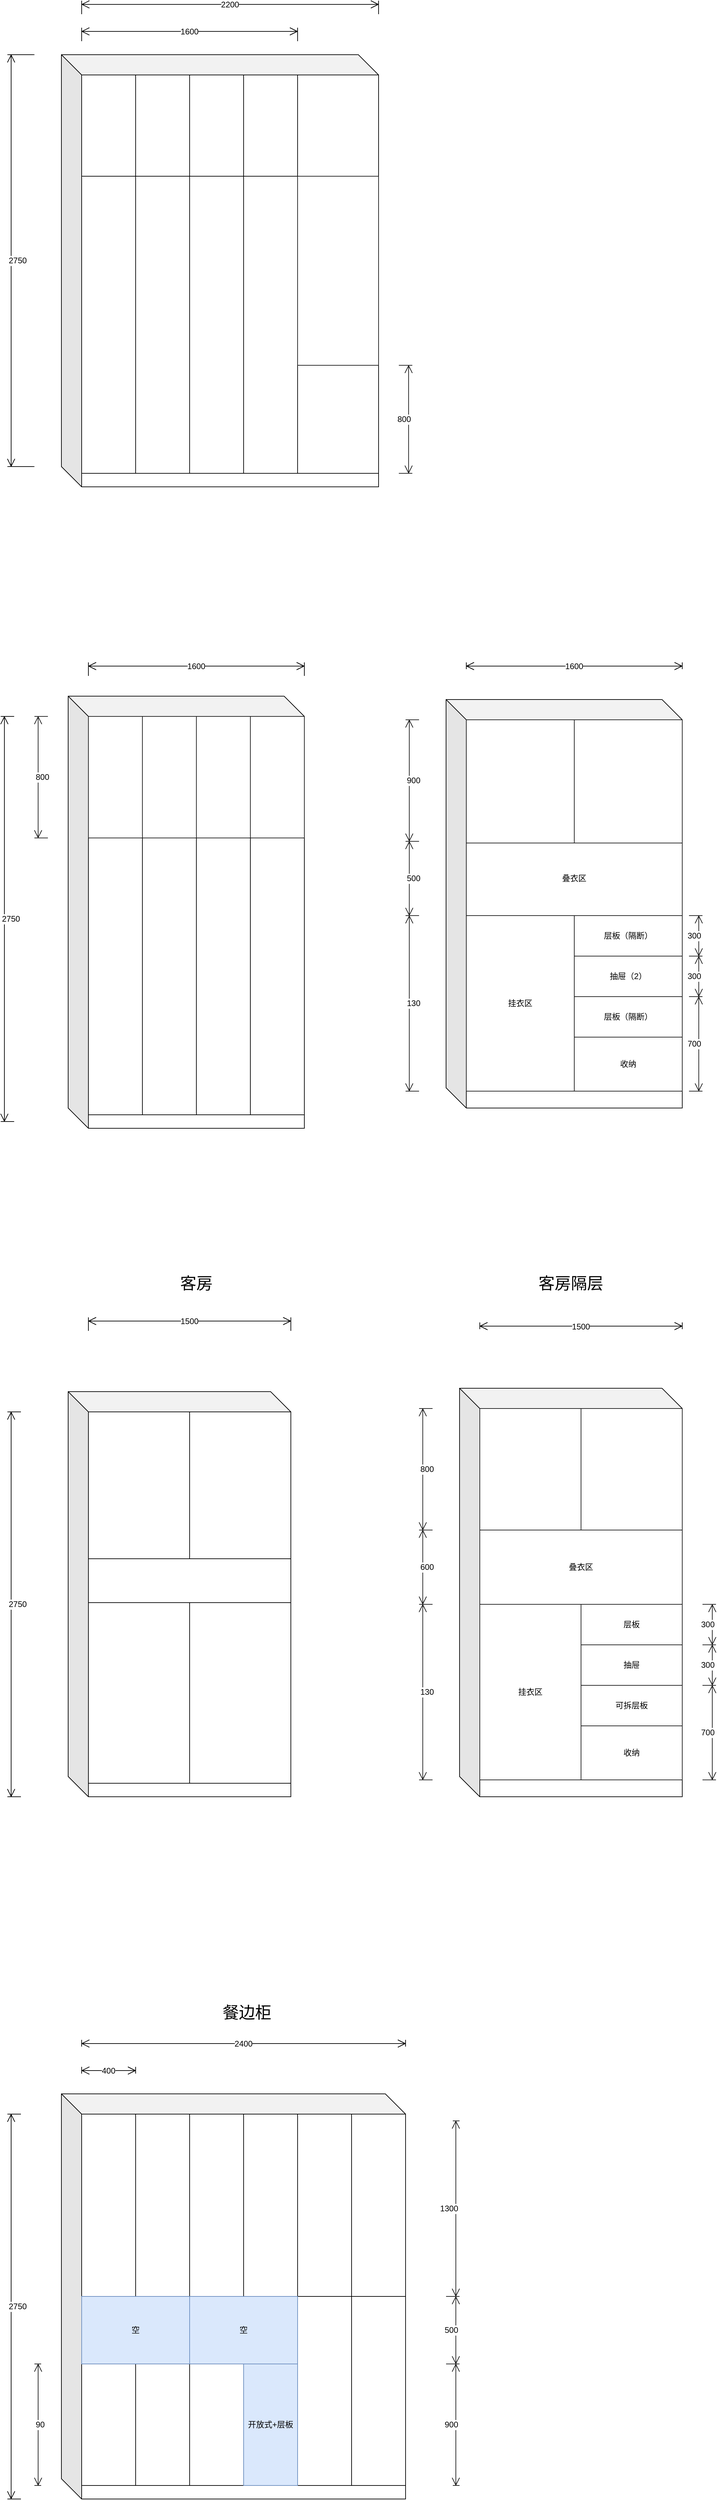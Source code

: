 <mxfile version="13.4.9" type="github">
  <diagram id="OUFotzu2nuJO9HsXuHpa" name="Page-1">
    <mxGraphModel dx="1977" dy="1125" grid="1" gridSize="10" guides="1" tooltips="1" connect="1" arrows="1" fold="1" page="1" pageScale="1" pageWidth="827" pageHeight="1169" math="0" shadow="0">
      <root>
        <mxCell id="0" />
        <mxCell id="1" parent="0" />
        <mxCell id="x0C-eYwyRsTy7gLF-6HN-1" value="" style="shape=cube;whiteSpace=wrap;html=1;boundedLbl=1;backgroundOutline=1;darkOpacity=0.05;darkOpacity2=0.1;size=30;" vertex="1" parent="1">
          <mxGeometry x="160" y="200" width="470" height="640" as="geometry" />
        </mxCell>
        <mxCell id="x0C-eYwyRsTy7gLF-6HN-5" value="" style="rounded=0;whiteSpace=wrap;html=1;" vertex="1" parent="1">
          <mxGeometry x="190" y="230" width="80" height="590" as="geometry" />
        </mxCell>
        <mxCell id="x0C-eYwyRsTy7gLF-6HN-9" value="" style="rounded=0;whiteSpace=wrap;html=1;" vertex="1" parent="1">
          <mxGeometry x="270" y="230" width="80" height="590" as="geometry" />
        </mxCell>
        <mxCell id="x0C-eYwyRsTy7gLF-6HN-10" value="" style="rounded=0;whiteSpace=wrap;html=1;" vertex="1" parent="1">
          <mxGeometry x="350" y="230" width="80" height="590" as="geometry" />
        </mxCell>
        <mxCell id="x0C-eYwyRsTy7gLF-6HN-11" value="" style="rounded=0;whiteSpace=wrap;html=1;" vertex="1" parent="1">
          <mxGeometry x="430" y="230" width="80" height="590" as="geometry" />
        </mxCell>
        <mxCell id="x0C-eYwyRsTy7gLF-6HN-12" value="" style="rounded=0;whiteSpace=wrap;html=1;" vertex="1" parent="1">
          <mxGeometry x="510" y="230" width="120" height="590" as="geometry" />
        </mxCell>
        <mxCell id="x0C-eYwyRsTy7gLF-6HN-15" value="" style="endArrow=none;html=1;" edge="1" parent="1">
          <mxGeometry width="50" height="50" relative="1" as="geometry">
            <mxPoint x="190" y="380" as="sourcePoint" />
            <mxPoint x="630" y="380" as="targetPoint" />
          </mxGeometry>
        </mxCell>
        <mxCell id="x0C-eYwyRsTy7gLF-6HN-19" value="" style="shape=cube;whiteSpace=wrap;html=1;boundedLbl=1;backgroundOutline=1;darkOpacity=0.05;darkOpacity2=0.1;size=30;" vertex="1" parent="1">
          <mxGeometry x="170" y="1150" width="350" height="640" as="geometry" />
        </mxCell>
        <mxCell id="x0C-eYwyRsTy7gLF-6HN-20" value="" style="rounded=0;whiteSpace=wrap;html=1;" vertex="1" parent="1">
          <mxGeometry x="200" y="1180" width="80" height="590" as="geometry" />
        </mxCell>
        <mxCell id="x0C-eYwyRsTy7gLF-6HN-21" value="" style="rounded=0;whiteSpace=wrap;html=1;" vertex="1" parent="1">
          <mxGeometry x="280" y="1180" width="80" height="590" as="geometry" />
        </mxCell>
        <mxCell id="x0C-eYwyRsTy7gLF-6HN-22" value="" style="rounded=0;whiteSpace=wrap;html=1;" vertex="1" parent="1">
          <mxGeometry x="360" y="1180" width="80" height="590" as="geometry" />
        </mxCell>
        <mxCell id="x0C-eYwyRsTy7gLF-6HN-23" value="" style="rounded=0;whiteSpace=wrap;html=1;" vertex="1" parent="1">
          <mxGeometry x="440" y="1180" width="80" height="590" as="geometry" />
        </mxCell>
        <mxCell id="x0C-eYwyRsTy7gLF-6HN-27" value="" style="shape=cube;whiteSpace=wrap;html=1;boundedLbl=1;backgroundOutline=1;darkOpacity=0.05;darkOpacity2=0.1;size=30;" vertex="1" parent="1">
          <mxGeometry x="170" y="2180" width="330" height="600" as="geometry" />
        </mxCell>
        <mxCell id="x0C-eYwyRsTy7gLF-6HN-28" value="" style="rounded=0;whiteSpace=wrap;html=1;" vertex="1" parent="1">
          <mxGeometry x="200" y="2210" width="150" height="550" as="geometry" />
        </mxCell>
        <mxCell id="x0C-eYwyRsTy7gLF-6HN-33" value="2200" style="shape=dimension;direction=west;whiteSpace=wrap;html=1;align=center;points=[];verticalAlign=top;spacingTop=-8;labelBackgroundColor=#ffffff" vertex="1" parent="1">
          <mxGeometry x="190" y="120" width="440" height="20" as="geometry" />
        </mxCell>
        <mxCell id="x0C-eYwyRsTy7gLF-6HN-34" value="2750" style="shape=dimension;direction=south;whiteSpace=wrap;html=1;align=left;points=[];verticalAlign=middle;labelBackgroundColor=#ffffff" vertex="1" parent="1">
          <mxGeometry x="80" y="200" width="40" height="610" as="geometry" />
        </mxCell>
        <mxCell id="x0C-eYwyRsTy7gLF-6HN-36" value="2750" style="shape=dimension;direction=south;whiteSpace=wrap;html=1;align=left;points=[];verticalAlign=middle;labelBackgroundColor=#ffffff" vertex="1" parent="1">
          <mxGeometry x="70" y="1180" width="20" height="600" as="geometry" />
        </mxCell>
        <mxCell id="x0C-eYwyRsTy7gLF-6HN-37" value="1600" style="shape=dimension;direction=west;whiteSpace=wrap;html=1;align=center;points=[];verticalAlign=top;spacingTop=-8;labelBackgroundColor=#ffffff" vertex="1" parent="1">
          <mxGeometry x="200" y="1100" width="320" height="20" as="geometry" />
        </mxCell>
        <mxCell id="x0C-eYwyRsTy7gLF-6HN-38" value="2750" style="shape=dimension;direction=south;whiteSpace=wrap;html=1;align=left;points=[];verticalAlign=middle;labelBackgroundColor=#ffffff" vertex="1" parent="1">
          <mxGeometry x="80" y="2210" width="20" height="570" as="geometry" />
        </mxCell>
        <mxCell id="x0C-eYwyRsTy7gLF-6HN-39" value="1500" style="shape=dimension;direction=west;whiteSpace=wrap;html=1;align=center;points=[];verticalAlign=top;spacingTop=-8;labelBackgroundColor=#ffffff" vertex="1" parent="1">
          <mxGeometry x="200" y="2070" width="300" height="20" as="geometry" />
        </mxCell>
        <mxCell id="x0C-eYwyRsTy7gLF-6HN-43" value="" style="shape=cube;whiteSpace=wrap;html=1;boundedLbl=1;backgroundOutline=1;darkOpacity=0.05;darkOpacity2=0.1;size=30;" vertex="1" parent="1">
          <mxGeometry x="160" y="3220" width="510" height="600" as="geometry" />
        </mxCell>
        <mxCell id="x0C-eYwyRsTy7gLF-6HN-51" value="2400" style="shape=dimension;direction=west;whiteSpace=wrap;html=1;align=center;points=[];verticalAlign=top;spacingTop=-8;labelBackgroundColor=#ffffff" vertex="1" parent="1">
          <mxGeometry x="190" y="3140" width="480" height="10" as="geometry" />
        </mxCell>
        <mxCell id="x0C-eYwyRsTy7gLF-6HN-52" value="2750" style="shape=dimension;direction=south;whiteSpace=wrap;html=1;align=left;points=[];verticalAlign=middle;labelBackgroundColor=#ffffff" vertex="1" parent="1">
          <mxGeometry x="80" y="3250" width="20" height="570" as="geometry" />
        </mxCell>
        <mxCell id="x0C-eYwyRsTy7gLF-6HN-54" value="1600" style="shape=dimension;direction=west;whiteSpace=wrap;html=1;align=center;points=[];verticalAlign=top;spacingTop=-8;labelBackgroundColor=#ffffff" vertex="1" parent="1">
          <mxGeometry x="190" y="160" width="320" height="20" as="geometry" />
        </mxCell>
        <mxCell id="x0C-eYwyRsTy7gLF-6HN-56" value="" style="rounded=0;whiteSpace=wrap;html=1;" vertex="1" parent="1">
          <mxGeometry x="190" y="3800" width="480" height="20" as="geometry" />
        </mxCell>
        <mxCell id="x0C-eYwyRsTy7gLF-6HN-57" value="" style="rounded=0;whiteSpace=wrap;html=1;" vertex="1" parent="1">
          <mxGeometry x="190" y="3250" width="80" height="270" as="geometry" />
        </mxCell>
        <mxCell id="x0C-eYwyRsTy7gLF-6HN-59" value="" style="rounded=0;whiteSpace=wrap;html=1;" vertex="1" parent="1">
          <mxGeometry x="190" y="3620" width="80" height="180" as="geometry" />
        </mxCell>
        <mxCell id="x0C-eYwyRsTy7gLF-6HN-60" value="" style="rounded=0;whiteSpace=wrap;html=1;" vertex="1" parent="1">
          <mxGeometry x="270" y="3620" width="80" height="180" as="geometry" />
        </mxCell>
        <mxCell id="x0C-eYwyRsTy7gLF-6HN-77" value="900" style="shape=dimension;direction=north;whiteSpace=wrap;html=1;align=right;points=[];verticalAlign=middle;labelBackgroundColor=#ffffff;strokeColor=#1A1A1A;" vertex="1" parent="1">
          <mxGeometry x="740" y="3620" width="10" height="180" as="geometry" />
        </mxCell>
        <mxCell id="x0C-eYwyRsTy7gLF-6HN-79" value="90" style="shape=dimension;direction=south;whiteSpace=wrap;html=1;align=left;points=[];verticalAlign=middle;labelBackgroundColor=#ffffff;strokeColor=#1A1A1A;" vertex="1" parent="1">
          <mxGeometry x="120" y="3620" width="10" height="180" as="geometry" />
        </mxCell>
        <mxCell id="x0C-eYwyRsTy7gLF-6HN-80" value="500" style="shape=dimension;direction=north;whiteSpace=wrap;html=1;align=right;points=[];verticalAlign=middle;labelBackgroundColor=#ffffff;strokeColor=#1A1A1A;" vertex="1" parent="1">
          <mxGeometry x="730" y="3520" width="20" height="100" as="geometry" />
        </mxCell>
        <mxCell id="x0C-eYwyRsTy7gLF-6HN-85" value="" style="rounded=0;whiteSpace=wrap;html=1;" vertex="1" parent="1">
          <mxGeometry x="270" y="3250" width="80" height="270" as="geometry" />
        </mxCell>
        <mxCell id="x0C-eYwyRsTy7gLF-6HN-86" value="" style="rounded=0;whiteSpace=wrap;html=1;fontStyle=1" vertex="1" parent="1">
          <mxGeometry x="350" y="3250" width="80" height="270" as="geometry" />
        </mxCell>
        <mxCell id="x0C-eYwyRsTy7gLF-6HN-87" value="" style="rounded=0;whiteSpace=wrap;html=1;fontStyle=1" vertex="1" parent="1">
          <mxGeometry x="430" y="3250" width="80" height="270" as="geometry" />
        </mxCell>
        <mxCell id="x0C-eYwyRsTy7gLF-6HN-88" value="" style="rounded=0;whiteSpace=wrap;html=1;fontStyle=1" vertex="1" parent="1">
          <mxGeometry x="510" y="3250" width="80" height="270" as="geometry" />
        </mxCell>
        <mxCell id="x0C-eYwyRsTy7gLF-6HN-89" value="" style="rounded=0;whiteSpace=wrap;html=1;fontStyle=1" vertex="1" parent="1">
          <mxGeometry x="590" y="3250" width="80" height="270" as="geometry" />
        </mxCell>
        <mxCell id="x0C-eYwyRsTy7gLF-6HN-90" value="" style="rounded=0;whiteSpace=wrap;html=1;fontStyle=1" vertex="1" parent="1">
          <mxGeometry x="590" y="3520" width="80" height="280" as="geometry" />
        </mxCell>
        <mxCell id="x0C-eYwyRsTy7gLF-6HN-91" value="" style="rounded=0;whiteSpace=wrap;html=1;fontStyle=1" vertex="1" parent="1">
          <mxGeometry x="510" y="3520" width="80" height="280" as="geometry" />
        </mxCell>
        <mxCell id="x0C-eYwyRsTy7gLF-6HN-92" value="" style="rounded=0;whiteSpace=wrap;html=1;" vertex="1" parent="1">
          <mxGeometry x="350" y="3620" width="80" height="180" as="geometry" />
        </mxCell>
        <mxCell id="x0C-eYwyRsTy7gLF-6HN-93" value="开放式+层板" style="rounded=0;whiteSpace=wrap;html=1;fillColor=#dae8fc;strokeColor=#6c8ebf;" vertex="1" parent="1">
          <mxGeometry x="430" y="3620" width="80" height="180" as="geometry" />
        </mxCell>
        <mxCell id="x0C-eYwyRsTy7gLF-6HN-94" value="空" style="rounded=0;whiteSpace=wrap;html=1;fillColor=#dae8fc;strokeColor=#6c8ebf;" vertex="1" parent="1">
          <mxGeometry x="190" y="3520" width="160" height="100" as="geometry" />
        </mxCell>
        <mxCell id="x0C-eYwyRsTy7gLF-6HN-95" value="空" style="rounded=0;whiteSpace=wrap;html=1;fillColor=#dae8fc;strokeColor=#6c8ebf;" vertex="1" parent="1">
          <mxGeometry x="350" y="3520" width="160" height="100" as="geometry" />
        </mxCell>
        <mxCell id="x0C-eYwyRsTy7gLF-6HN-96" value="1300" style="shape=dimension;direction=north;whiteSpace=wrap;html=1;align=right;points=[];verticalAlign=middle;labelBackgroundColor=#ffffff;strokeColor=#1A1A1A;" vertex="1" parent="1">
          <mxGeometry x="740" y="3260" width="10" height="260" as="geometry" />
        </mxCell>
        <mxCell id="x0C-eYwyRsTy7gLF-6HN-98" value="&lt;font style=&quot;font-size: 24px&quot;&gt;餐边柜&lt;/font&gt;" style="text;html=1;strokeColor=none;fillColor=none;align=center;verticalAlign=middle;whiteSpace=wrap;rounded=0;" vertex="1" parent="1">
          <mxGeometry x="370" y="3090" width="130" height="20" as="geometry" />
        </mxCell>
        <mxCell id="x0C-eYwyRsTy7gLF-6HN-101" value="400" style="shape=dimension;direction=west;whiteSpace=wrap;html=1;align=center;points=[];verticalAlign=top;spacingTop=-8;labelBackgroundColor=#ffffff" vertex="1" parent="1">
          <mxGeometry x="190" y="3180" width="80" height="10" as="geometry" />
        </mxCell>
        <mxCell id="x0C-eYwyRsTy7gLF-6HN-104" value="" style="rounded=0;whiteSpace=wrap;html=1;" vertex="1" parent="1">
          <mxGeometry x="350" y="2210" width="150" height="550" as="geometry" />
        </mxCell>
        <mxCell id="x0C-eYwyRsTy7gLF-6HN-105" value="" style="rounded=0;whiteSpace=wrap;html=1;" vertex="1" parent="1">
          <mxGeometry x="200" y="2427.5" width="300" height="65" as="geometry" />
        </mxCell>
        <mxCell id="x0C-eYwyRsTy7gLF-6HN-106" value="" style="shape=cube;whiteSpace=wrap;html=1;boundedLbl=1;backgroundOutline=1;darkOpacity=0.05;darkOpacity2=0.1;size=30;" vertex="1" parent="1">
          <mxGeometry x="750" y="2175" width="330" height="605" as="geometry" />
        </mxCell>
        <mxCell id="x0C-eYwyRsTy7gLF-6HN-110" value="" style="rounded=0;whiteSpace=wrap;html=1;strokeColor=#1A1A1A;" vertex="1" parent="1">
          <mxGeometry x="780" y="2205" width="300" height="180" as="geometry" />
        </mxCell>
        <mxCell id="x0C-eYwyRsTy7gLF-6HN-111" value="叠衣区" style="rounded=0;whiteSpace=wrap;html=1;strokeColor=#1A1A1A;" vertex="1" parent="1">
          <mxGeometry x="780" y="2385" width="300" height="110" as="geometry" />
        </mxCell>
        <mxCell id="x0C-eYwyRsTy7gLF-6HN-112" value="挂衣区" style="rounded=0;whiteSpace=wrap;html=1;strokeColor=#1A1A1A;" vertex="1" parent="1">
          <mxGeometry x="780" y="2495" width="150" height="260" as="geometry" />
        </mxCell>
        <mxCell id="x0C-eYwyRsTy7gLF-6HN-117" value="130" style="shape=dimension;direction=south;whiteSpace=wrap;html=1;align=left;points=[];verticalAlign=middle;labelBackgroundColor=#ffffff;strokeColor=#1A1A1A;" vertex="1" parent="1">
          <mxGeometry x="690" y="2495" width="20" height="260" as="geometry" />
        </mxCell>
        <mxCell id="x0C-eYwyRsTy7gLF-6HN-119" value="800" style="shape=dimension;direction=south;whiteSpace=wrap;html=1;align=left;points=[];verticalAlign=middle;labelBackgroundColor=#ffffff;strokeColor=#1A1A1A;" vertex="1" parent="1">
          <mxGeometry x="690" y="2205" width="20" height="180" as="geometry" />
        </mxCell>
        <mxCell id="x0C-eYwyRsTy7gLF-6HN-120" value="600" style="shape=dimension;direction=south;whiteSpace=wrap;html=1;align=left;points=[];verticalAlign=middle;labelBackgroundColor=#ffffff;strokeColor=#1A1A1A;" vertex="1" parent="1">
          <mxGeometry x="690" y="2385" width="20" height="110" as="geometry" />
        </mxCell>
        <mxCell id="x0C-eYwyRsTy7gLF-6HN-121" value="层板" style="rounded=0;whiteSpace=wrap;html=1;strokeColor=#1A1A1A;" vertex="1" parent="1">
          <mxGeometry x="930" y="2495" width="150" height="60" as="geometry" />
        </mxCell>
        <mxCell id="x0C-eYwyRsTy7gLF-6HN-122" value="抽屉" style="rounded=0;whiteSpace=wrap;html=1;strokeColor=#1A1A1A;" vertex="1" parent="1">
          <mxGeometry x="930" y="2555" width="150" height="60" as="geometry" />
        </mxCell>
        <mxCell id="x0C-eYwyRsTy7gLF-6HN-123" value="可拆层板" style="rounded=0;whiteSpace=wrap;html=1;strokeColor=#1A1A1A;" vertex="1" parent="1">
          <mxGeometry x="930" y="2615" width="150" height="60" as="geometry" />
        </mxCell>
        <mxCell id="x0C-eYwyRsTy7gLF-6HN-124" value="收纳" style="rounded=0;whiteSpace=wrap;html=1;strokeColor=#1A1A1A;" vertex="1" parent="1">
          <mxGeometry x="930" y="2675" width="150" height="80" as="geometry" />
        </mxCell>
        <mxCell id="x0C-eYwyRsTy7gLF-6HN-125" value="700" style="shape=dimension;direction=north;whiteSpace=wrap;html=1;align=right;points=[];verticalAlign=middle;labelBackgroundColor=#ffffff;strokeColor=#1A1A1A;" vertex="1" parent="1">
          <mxGeometry x="1110" y="2615" width="20" height="140" as="geometry" />
        </mxCell>
        <mxCell id="x0C-eYwyRsTy7gLF-6HN-126" value="300" style="shape=dimension;direction=north;whiteSpace=wrap;html=1;align=right;points=[];verticalAlign=middle;labelBackgroundColor=#ffffff;strokeColor=#1A1A1A;" vertex="1" parent="1">
          <mxGeometry x="1110" y="2555" width="20" height="60" as="geometry" />
        </mxCell>
        <mxCell id="x0C-eYwyRsTy7gLF-6HN-127" value="300" style="shape=dimension;direction=north;whiteSpace=wrap;html=1;align=right;points=[];verticalAlign=middle;labelBackgroundColor=#ffffff;strokeColor=#1A1A1A;" vertex="1" parent="1">
          <mxGeometry x="1110" y="2495" width="20" height="60" as="geometry" />
        </mxCell>
        <mxCell id="x0C-eYwyRsTy7gLF-6HN-129" value="" style="rounded=0;whiteSpace=wrap;html=1;strokeColor=#1A1A1A;" vertex="1" parent="1">
          <mxGeometry x="780" y="2205" width="150" height="180" as="geometry" />
        </mxCell>
        <mxCell id="x0C-eYwyRsTy7gLF-6HN-132" value="1500" style="shape=dimension;direction=west;whiteSpace=wrap;html=1;align=center;points=[];verticalAlign=top;spacingTop=-8;labelBackgroundColor=#ffffff" vertex="1" parent="1">
          <mxGeometry x="780" y="2077.5" width="300" height="10" as="geometry" />
        </mxCell>
        <mxCell id="x0C-eYwyRsTy7gLF-6HN-133" value="" style="shape=cube;whiteSpace=wrap;html=1;boundedLbl=1;backgroundOutline=1;darkOpacity=0.05;darkOpacity2=0.1;size=30;" vertex="1" parent="1">
          <mxGeometry x="730" y="1155" width="350" height="605" as="geometry" />
        </mxCell>
        <mxCell id="x0C-eYwyRsTy7gLF-6HN-135" value="叠衣区" style="rounded=0;whiteSpace=wrap;html=1;strokeColor=#1A1A1A;" vertex="1" parent="1">
          <mxGeometry x="760" y="1365" width="320" height="110" as="geometry" />
        </mxCell>
        <mxCell id="x0C-eYwyRsTy7gLF-6HN-136" value="挂衣区" style="rounded=0;whiteSpace=wrap;html=1;strokeColor=#1A1A1A;" vertex="1" parent="1">
          <mxGeometry x="760" y="1475" width="160" height="260" as="geometry" />
        </mxCell>
        <mxCell id="x0C-eYwyRsTy7gLF-6HN-137" value="130" style="shape=dimension;direction=south;whiteSpace=wrap;html=1;align=left;points=[];verticalAlign=middle;labelBackgroundColor=#ffffff;strokeColor=#1A1A1A;" vertex="1" parent="1">
          <mxGeometry x="670" y="1475" width="20" height="260" as="geometry" />
        </mxCell>
        <mxCell id="x0C-eYwyRsTy7gLF-6HN-138" value="900" style="shape=dimension;direction=south;whiteSpace=wrap;html=1;align=left;points=[];verticalAlign=middle;labelBackgroundColor=#ffffff;strokeColor=#1A1A1A;" vertex="1" parent="1">
          <mxGeometry x="670" y="1185" width="20" height="180" as="geometry" />
        </mxCell>
        <mxCell id="x0C-eYwyRsTy7gLF-6HN-139" value="500" style="shape=dimension;direction=south;whiteSpace=wrap;html=1;align=left;points=[];verticalAlign=middle;labelBackgroundColor=#ffffff;strokeColor=#1A1A1A;" vertex="1" parent="1">
          <mxGeometry x="670" y="1365" width="20" height="110" as="geometry" />
        </mxCell>
        <mxCell id="x0C-eYwyRsTy7gLF-6HN-140" value="层板（隔断）" style="rounded=0;whiteSpace=wrap;html=1;strokeColor=#1A1A1A;" vertex="1" parent="1">
          <mxGeometry x="920" y="1475" width="160" height="60" as="geometry" />
        </mxCell>
        <mxCell id="x0C-eYwyRsTy7gLF-6HN-141" value="抽屉（2）" style="rounded=0;whiteSpace=wrap;html=1;strokeColor=#1A1A1A;" vertex="1" parent="1">
          <mxGeometry x="920" y="1535" width="160" height="60" as="geometry" />
        </mxCell>
        <mxCell id="x0C-eYwyRsTy7gLF-6HN-142" value="层板（隔断）" style="rounded=0;whiteSpace=wrap;html=1;strokeColor=#1A1A1A;" vertex="1" parent="1">
          <mxGeometry x="920" y="1595" width="160" height="60" as="geometry" />
        </mxCell>
        <mxCell id="x0C-eYwyRsTy7gLF-6HN-143" value="收纳" style="rounded=0;whiteSpace=wrap;html=1;strokeColor=#1A1A1A;" vertex="1" parent="1">
          <mxGeometry x="920" y="1655" width="160" height="80" as="geometry" />
        </mxCell>
        <mxCell id="x0C-eYwyRsTy7gLF-6HN-144" value="700" style="shape=dimension;direction=north;whiteSpace=wrap;html=1;align=right;points=[];verticalAlign=middle;labelBackgroundColor=#ffffff;strokeColor=#1A1A1A;" vertex="1" parent="1">
          <mxGeometry x="1090" y="1595" width="20" height="140" as="geometry" />
        </mxCell>
        <mxCell id="x0C-eYwyRsTy7gLF-6HN-145" value="300" style="shape=dimension;direction=north;whiteSpace=wrap;html=1;align=right;points=[];verticalAlign=middle;labelBackgroundColor=#ffffff;strokeColor=#1A1A1A;" vertex="1" parent="1">
          <mxGeometry x="1090" y="1535" width="20" height="60" as="geometry" />
        </mxCell>
        <mxCell id="x0C-eYwyRsTy7gLF-6HN-146" value="300" style="shape=dimension;direction=north;whiteSpace=wrap;html=1;align=right;points=[];verticalAlign=middle;labelBackgroundColor=#ffffff;strokeColor=#1A1A1A;" vertex="1" parent="1">
          <mxGeometry x="1090" y="1475" width="20" height="60" as="geometry" />
        </mxCell>
        <mxCell id="x0C-eYwyRsTy7gLF-6HN-147" value="" style="rounded=0;whiteSpace=wrap;html=1;strokeColor=#1A1A1A;" vertex="1" parent="1">
          <mxGeometry x="760" y="1185" width="160" height="182.5" as="geometry" />
        </mxCell>
        <mxCell id="x0C-eYwyRsTy7gLF-6HN-148" value="1600" style="shape=dimension;direction=west;whiteSpace=wrap;html=1;align=center;points=[];verticalAlign=top;spacingTop=-8;labelBackgroundColor=#ffffff" vertex="1" parent="1">
          <mxGeometry x="760" y="1100" width="320" height="10" as="geometry" />
        </mxCell>
        <mxCell id="x0C-eYwyRsTy7gLF-6HN-149" value="" style="rounded=0;whiteSpace=wrap;html=1;strokeColor=#1A1A1A;" vertex="1" parent="1">
          <mxGeometry x="920" y="1185" width="160" height="182.5" as="geometry" />
        </mxCell>
        <mxCell id="x0C-eYwyRsTy7gLF-6HN-151" value="" style="rounded=0;whiteSpace=wrap;html=1;strokeColor=#1A1A1A;" vertex="1" parent="1">
          <mxGeometry x="510" y="380" width="120" height="280" as="geometry" />
        </mxCell>
        <mxCell id="x0C-eYwyRsTy7gLF-6HN-152" value="800" style="shape=dimension;direction=north;whiteSpace=wrap;html=1;align=right;points=[];verticalAlign=middle;labelBackgroundColor=#ffffff;strokeColor=#1A1A1A;" vertex="1" parent="1">
          <mxGeometry x="660" y="660" width="20" height="160" as="geometry" />
        </mxCell>
        <mxCell id="x0C-eYwyRsTy7gLF-6HN-153" value="&lt;span style=&quot;font-size: 24px&quot;&gt;客房&lt;/span&gt;" style="text;html=1;strokeColor=none;fillColor=none;align=center;verticalAlign=middle;whiteSpace=wrap;rounded=0;" vertex="1" parent="1">
          <mxGeometry x="295" y="2010" width="130" height="20" as="geometry" />
        </mxCell>
        <mxCell id="x0C-eYwyRsTy7gLF-6HN-154" value="&lt;span style=&quot;font-size: 24px&quot;&gt;客房隔层&lt;/span&gt;" style="text;html=1;strokeColor=none;fillColor=none;align=center;verticalAlign=middle;whiteSpace=wrap;rounded=0;" vertex="1" parent="1">
          <mxGeometry x="850" y="2010" width="130" height="20" as="geometry" />
        </mxCell>
        <mxCell id="x0C-eYwyRsTy7gLF-6HN-155" style="edgeStyle=orthogonalEdgeStyle;rounded=0;orthogonalLoop=1;jettySize=auto;html=1;exitX=0.5;exitY=1;exitDx=0;exitDy=0;" edge="1" parent="1" source="x0C-eYwyRsTy7gLF-6HN-153" target="x0C-eYwyRsTy7gLF-6HN-153">
          <mxGeometry relative="1" as="geometry" />
        </mxCell>
        <mxCell id="x0C-eYwyRsTy7gLF-6HN-157" value="800" style="shape=dimension;direction=south;whiteSpace=wrap;html=1;align=left;points=[];verticalAlign=middle;labelBackgroundColor=#ffffff;strokeColor=#1A1A1A;" vertex="1" parent="1">
          <mxGeometry x="120" y="1180" width="20" height="180" as="geometry" />
        </mxCell>
        <mxCell id="x0C-eYwyRsTy7gLF-6HN-158" value="" style="rounded=0;whiteSpace=wrap;html=1;strokeColor=#1A1A1A;" vertex="1" parent="1">
          <mxGeometry x="200" y="1180" width="80" height="180" as="geometry" />
        </mxCell>
        <mxCell id="x0C-eYwyRsTy7gLF-6HN-159" value="" style="rounded=0;whiteSpace=wrap;html=1;strokeColor=#1A1A1A;" vertex="1" parent="1">
          <mxGeometry x="280" y="1180" width="80" height="180" as="geometry" />
        </mxCell>
        <mxCell id="x0C-eYwyRsTy7gLF-6HN-160" value="" style="rounded=0;whiteSpace=wrap;html=1;strokeColor=#1A1A1A;" vertex="1" parent="1">
          <mxGeometry x="360" y="1180" width="80" height="180" as="geometry" />
        </mxCell>
        <mxCell id="x0C-eYwyRsTy7gLF-6HN-161" value="" style="rounded=0;whiteSpace=wrap;html=1;strokeColor=#1A1A1A;" vertex="1" parent="1">
          <mxGeometry x="440" y="1180" width="80" height="180" as="geometry" />
        </mxCell>
      </root>
    </mxGraphModel>
  </diagram>
</mxfile>
